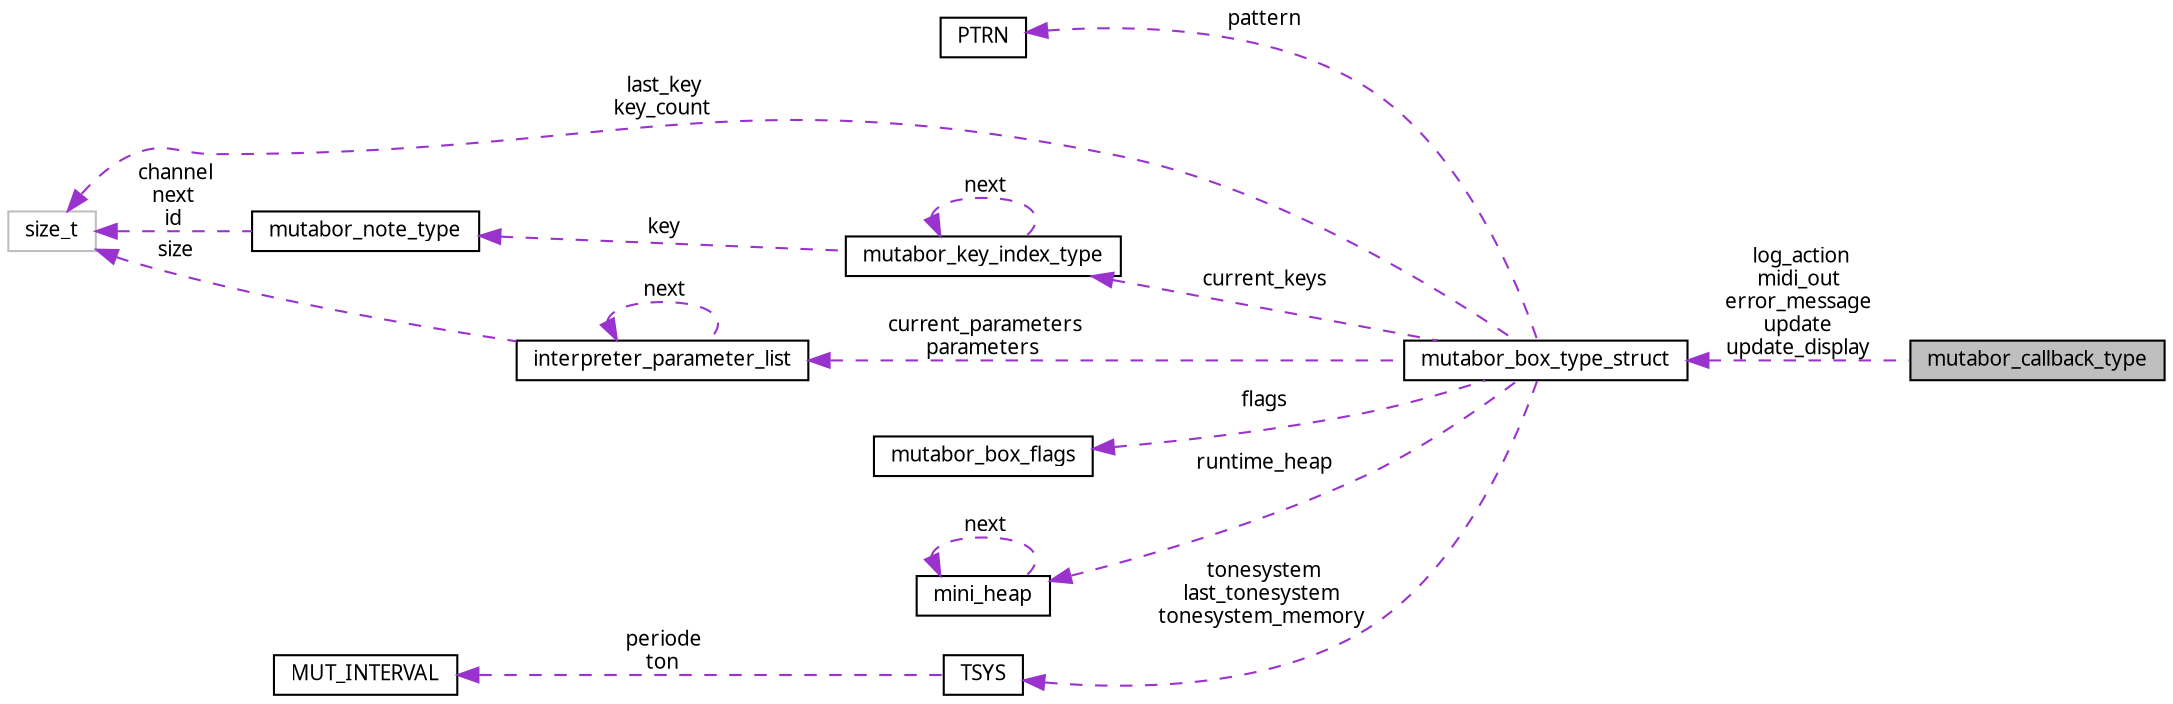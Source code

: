 digraph "mutabor_callback_type"
{
  edge [fontname="Sans",fontsize="10",labelfontname="Sans",labelfontsize="10"];
  node [fontname="Sans",fontsize="10",shape=record];
  rankdir="LR";
  Node1 [label="mutabor_callback_type",height=0.2,width=0.4,color="black", fillcolor="grey75", style="filled", fontcolor="black"];
  Node2 -> Node1 [dir="back",color="darkorchid3",fontsize="10",style="dashed",label=" log_action\nmidi_out\nerror_message\nupdate\nupdate_display" ,fontname="Sans"];
  Node2 [label="mutabor_box_type_struct",height=0.2,width=0.4,color="black", fillcolor="white", style="filled",URL="$d6/dee/structmutabor__box__type__struct.html",tooltip="Mutabor box type. "];
  Node3 -> Node2 [dir="back",color="darkorchid3",fontsize="10",style="dashed",label=" pattern" ,fontname="Sans"];
  Node3 [label="PTRN",height=0.2,width=0.4,color="black", fillcolor="white", style="filled",URL="$d3/dc4/structPTRN.html"];
  Node4 -> Node2 [dir="back",color="darkorchid3",fontsize="10",style="dashed",label=" current_keys" ,fontname="Sans"];
  Node4 [label="mutabor_key_index_type",height=0.2,width=0.4,color="black", fillcolor="white", style="filled",URL="$d9/df2/structmutabor__key__index__type.html"];
  Node5 -> Node4 [dir="back",color="darkorchid3",fontsize="10",style="dashed",label=" key" ,fontname="Sans"];
  Node5 [label="mutabor_note_type",height=0.2,width=0.4,color="black", fillcolor="white", style="filled",URL="$d6/d0c/structmutabor__note__type.html",tooltip="linked list containing key information for incoming keys or notes. "];
  Node6 -> Node5 [dir="back",color="darkorchid3",fontsize="10",style="dashed",label=" channel\nnext\nid" ,fontname="Sans"];
  Node6 [label="size_t",height=0.2,width=0.4,color="grey75", fillcolor="white", style="filled"];
  Node4 -> Node4 [dir="back",color="darkorchid3",fontsize="10",style="dashed",label=" next" ,fontname="Sans"];
  Node7 -> Node2 [dir="back",color="darkorchid3",fontsize="10",style="dashed",label=" flags" ,fontname="Sans"];
  Node7 [label="mutabor_box_flags",height=0.2,width=0.4,color="black", fillcolor="white", style="filled",URL="$df/da9/structmutabor__box__flags.html"];
  Node8 -> Node2 [dir="back",color="darkorchid3",fontsize="10",style="dashed",label=" runtime_heap" ,fontname="Sans"];
  Node8 [label="mini_heap",height=0.2,width=0.4,color="black", fillcolor="white", style="filled",URL="$df/d0f/structmini__heap.html"];
  Node8 -> Node8 [dir="back",color="darkorchid3",fontsize="10",style="dashed",label=" next" ,fontname="Sans"];
  Node9 -> Node2 [dir="back",color="darkorchid3",fontsize="10",style="dashed",label=" tonesystem\nlast_tonesystem\ntonesystem_memory" ,fontname="Sans"];
  Node9 [label="TSYS",height=0.2,width=0.4,color="black", fillcolor="white", style="filled",URL="$d4/d2a/structTSYS.html"];
  Node10 -> Node9 [dir="back",color="darkorchid3",fontsize="10",style="dashed",label=" periode\nton" ,fontname="Sans"];
  Node10 [label="MUT_INTERVAL",height=0.2,width=0.4,color="black", fillcolor="white", style="filled",URL="$d6/dcd/structMUT__INTERVAL.html"];
  Node11 -> Node2 [dir="back",color="darkorchid3",fontsize="10",style="dashed",label=" current_parameters\nparameters" ,fontname="Sans"];
  Node11 [label="interpreter_parameter_list",height=0.2,width=0.4,color="black", fillcolor="white", style="filled",URL="$da/d32/structinterpreter__parameter__list.html"];
  Node11 -> Node11 [dir="back",color="darkorchid3",fontsize="10",style="dashed",label=" next" ,fontname="Sans"];
  Node6 -> Node11 [dir="back",color="darkorchid3",fontsize="10",style="dashed",label=" size" ,fontname="Sans"];
  Node6 -> Node2 [dir="back",color="darkorchid3",fontsize="10",style="dashed",label=" last_key\nkey_count" ,fontname="Sans"];
}
